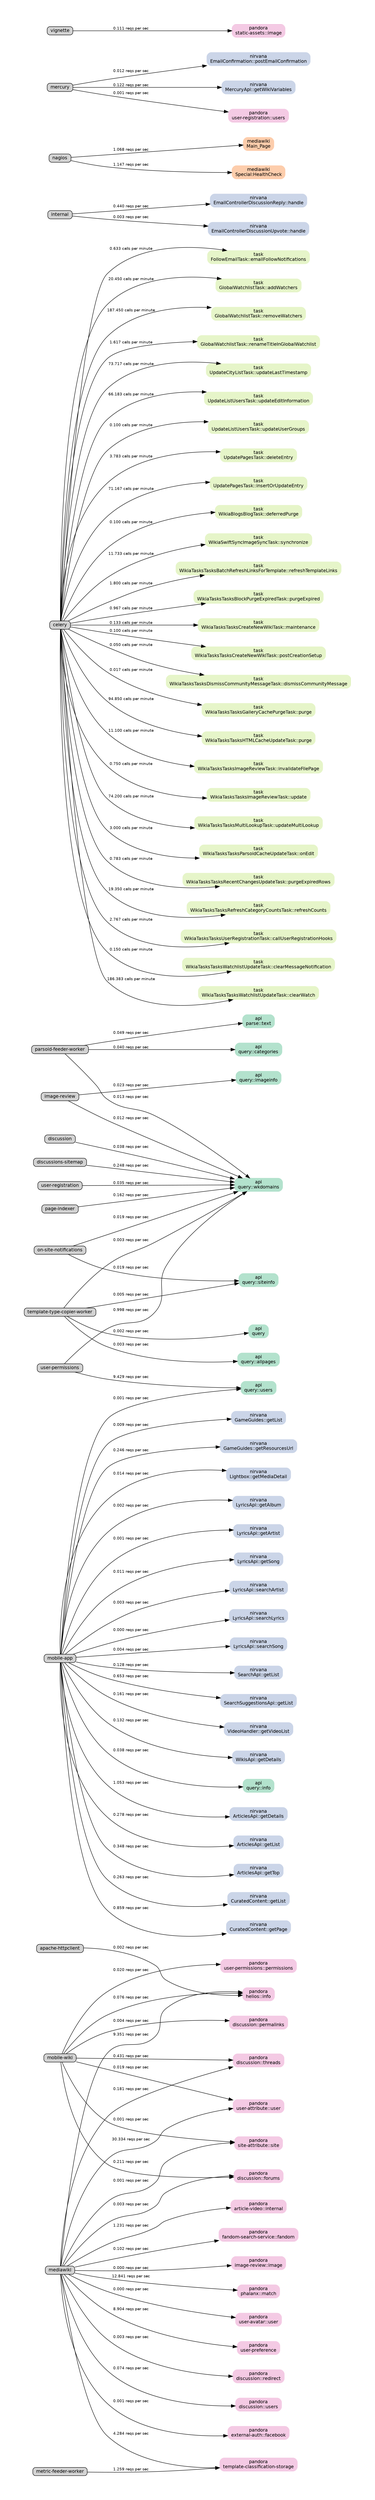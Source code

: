 digraph G {
	graph [ center=true, margin=0.75, nodesep=0.5, ranksep=0.75, rankdir=LR ];
	node [ shape=box, style="rounded,filled" width=0, height=0, fontname=Helvetica, fontsize=11 ];
	edge [ fontname=Helvetica, fontsize=9 ];

	// nodes
	n1 [label="apache-httpclient"];
	n2 [label="api\nparse::text" group="api" colorscheme=pastel28 color=1];
	n3 [label="api\nquery" group="api" colorscheme=pastel28 color=1];
	n4 [label="api\nquery::allpages" group="api" colorscheme=pastel28 color=1];
	n5 [label="api\nquery::categories" group="api" colorscheme=pastel28 color=1];
	n6 [label="api\nquery::imageinfo" group="api" colorscheme=pastel28 color=1];
	n7 [label="api\nquery::info" group="api" colorscheme=pastel28 color=1];
	n8 [label="api\nquery::siteinfo" group="api" colorscheme=pastel28 color=1];
	n9 [label="api\nquery::users" group="api" colorscheme=pastel28 color=1];
	n10 [label="api\nquery::wkdomains" group="api" colorscheme=pastel28 color=1];
	n11 [label="celery"];
	n12 [label="discussion"];
	n13 [label="discussions-sitemap"];
	n14 [label="image-review"];
	n15 [label="internal"];
	n16 [label="mediawiki"];
	n17 [label="mediawiki\nMain_Page" group="mediawiki" colorscheme=pastel28 color=2];
	n18 [label="mediawiki\nSpecial:HealthCheck" group="mediawiki" colorscheme=pastel28 color=2];
	n19 [label="mercury"];
	n20 [label="metric-feeder-worker"];
	n21 [label="mobile-app"];
	n22 [label="mobile-wiki"];
	n23 [label="nagios"];
	n24 [label="nirvana\nArticlesApi::getDetails" group="nirvana" colorscheme=pastel28 color=3];
	n25 [label="nirvana\nArticlesApi::getList" group="nirvana" colorscheme=pastel28 color=3];
	n26 [label="nirvana\nArticlesApi::getTop" group="nirvana" colorscheme=pastel28 color=3];
	n27 [label="nirvana\nCuratedContent::getList" group="nirvana" colorscheme=pastel28 color=3];
	n28 [label="nirvana\nCuratedContent::getPage" group="nirvana" colorscheme=pastel28 color=3];
	n29 [label="nirvana\nEmailConfirmation::postEmailConfirmation" group="nirvana" colorscheme=pastel28 color=3];
	n30 [label="nirvana\nEmailControllerDiscussionReply::handle" group="nirvana" colorscheme=pastel28 color=3];
	n31 [label="nirvana\nEmailControllerDiscussionUpvote::handle" group="nirvana" colorscheme=pastel28 color=3];
	n32 [label="nirvana\nGameGuides::getList" group="nirvana" colorscheme=pastel28 color=3];
	n33 [label="nirvana\nGameGuides::getResourcesUrl" group="nirvana" colorscheme=pastel28 color=3];
	n34 [label="nirvana\nLightbox::getMediaDetail" group="nirvana" colorscheme=pastel28 color=3];
	n35 [label="nirvana\nLyricsApi::getAlbum" group="nirvana" colorscheme=pastel28 color=3];
	n36 [label="nirvana\nLyricsApi::getArtist" group="nirvana" colorscheme=pastel28 color=3];
	n37 [label="nirvana\nLyricsApi::getSong" group="nirvana" colorscheme=pastel28 color=3];
	n38 [label="nirvana\nLyricsApi::searchArtist" group="nirvana" colorscheme=pastel28 color=3];
	n39 [label="nirvana\nLyricsApi::searchLyrics" group="nirvana" colorscheme=pastel28 color=3];
	n40 [label="nirvana\nLyricsApi::searchSong" group="nirvana" colorscheme=pastel28 color=3];
	n41 [label="nirvana\nMercuryApi::getWikiVariables" group="nirvana" colorscheme=pastel28 color=3];
	n42 [label="nirvana\nSearchApi::getList" group="nirvana" colorscheme=pastel28 color=3];
	n43 [label="nirvana\nSearchSuggestionsApi::getList" group="nirvana" colorscheme=pastel28 color=3];
	n44 [label="nirvana\nVideoHandler::getVideoList" group="nirvana" colorscheme=pastel28 color=3];
	n45 [label="nirvana\nWikisApi::getDetails" group="nirvana" colorscheme=pastel28 color=3];
	n46 [label="on-site-notifications"];
	n47 [label="page-indexer"];
	n48 [label="pandora\narticle-video::internal" group="pandora" colorscheme=pastel28 color=4];
	n49 [label="pandora\ndiscussion::forums" group="pandora" colorscheme=pastel28 color=4];
	n50 [label="pandora\ndiscussion::permalinks" group="pandora" colorscheme=pastel28 color=4];
	n51 [label="pandora\ndiscussion::redirect" group="pandora" colorscheme=pastel28 color=4];
	n52 [label="pandora\ndiscussion::threads" group="pandora" colorscheme=pastel28 color=4];
	n53 [label="pandora\ndiscussion::users" group="pandora" colorscheme=pastel28 color=4];
	n54 [label="pandora\nexternal-auth::facebook" group="pandora" colorscheme=pastel28 color=4];
	n55 [label="pandora\nfandom-search-service::fandom" group="pandora" colorscheme=pastel28 color=4];
	n56 [label="pandora\nhelios::info" group="pandora" colorscheme=pastel28 color=4];
	n57 [label="pandora\nimage-review::image" group="pandora" colorscheme=pastel28 color=4];
	n58 [label="pandora\nphalanx::match" group="pandora" colorscheme=pastel28 color=4];
	n59 [label="pandora\nsite-attribute::site" group="pandora" colorscheme=pastel28 color=4];
	n60 [label="pandora\nstatic-assets::image" group="pandora" colorscheme=pastel28 color=4];
	n61 [label="pandora\ntemplate-classification-storage" group="pandora" colorscheme=pastel28 color=4];
	n62 [label="pandora\nuser-attribute::user" group="pandora" colorscheme=pastel28 color=4];
	n63 [label="pandora\nuser-avatar::user" group="pandora" colorscheme=pastel28 color=4];
	n64 [label="pandora\nuser-permissions::permissions" group="pandora" colorscheme=pastel28 color=4];
	n65 [label="pandora\nuser-preference" group="pandora" colorscheme=pastel28 color=4];
	n66 [label="pandora\nuser-registration::users" group="pandora" colorscheme=pastel28 color=4];
	n67 [label="parsoid-feeder-worker"];
	n68 [label="task\nFollowEmailTask::emailFollowNotifications" group="task" colorscheme=pastel28 color=5];
	n69 [label="task\nGlobalWatchlistTask::addWatchers" group="task" colorscheme=pastel28 color=5];
	n70 [label="task\nGlobalWatchlistTask::removeWatchers" group="task" colorscheme=pastel28 color=5];
	n71 [label="task\nGlobalWatchlistTask::renameTitleInGlobalWatchlist" group="task" colorscheme=pastel28 color=5];
	n72 [label="task\nUpdateCityListTask::updateLastTimestamp" group="task" colorscheme=pastel28 color=5];
	n73 [label="task\nUpdateListUsersTask::updateEditInformation" group="task" colorscheme=pastel28 color=5];
	n74 [label="task\nUpdateListUsersTask::updateUserGroups" group="task" colorscheme=pastel28 color=5];
	n75 [label="task\nUpdatePagesTask::deleteEntry" group="task" colorscheme=pastel28 color=5];
	n76 [label="task\nUpdatePagesTask::insertOrUpdateEntry" group="task" colorscheme=pastel28 color=5];
	n77 [label="task\nWikia\Blogs\BlogTask::deferredPurge" group="task" colorscheme=pastel28 color=5];
	n78 [label="task\nWikia\SwiftSync\ImageSyncTask::synchronize" group="task" colorscheme=pastel28 color=5];
	n79 [label="task\nWikia\Tasks\Tasks\BatchRefreshLinksForTemplate::refreshTemplateLinks" group="task" colorscheme=pastel28 color=5];
	n80 [label="task\nWikia\Tasks\Tasks\BlockPurgeExpiredTask::purgeExpired" group="task" colorscheme=pastel28 color=5];
	n81 [label="task\nWikia\Tasks\Tasks\CreateNewWikiTask::maintenance" group="task" colorscheme=pastel28 color=5];
	n82 [label="task\nWikia\Tasks\Tasks\CreateNewWikiTask::postCreationSetup" group="task" colorscheme=pastel28 color=5];
	n83 [label="task\nWikia\Tasks\Tasks\DismissCommunityMessageTask::dismissCommunityMessage" group="task" colorscheme=pastel28 color=5];
	n84 [label="task\nWikia\Tasks\Tasks\GalleryCachePurgeTask::purge" group="task" colorscheme=pastel28 color=5];
	n85 [label="task\nWikia\Tasks\Tasks\HTMLCacheUpdateTask::purge" group="task" colorscheme=pastel28 color=5];
	n86 [label="task\nWikia\Tasks\Tasks\ImageReviewTask::invalidateFilePage" group="task" colorscheme=pastel28 color=5];
	n87 [label="task\nWikia\Tasks\Tasks\ImageReviewTask::update" group="task" colorscheme=pastel28 color=5];
	n88 [label="task\nWikia\Tasks\Tasks\MultiLookupTask::updateMultiLookup" group="task" colorscheme=pastel28 color=5];
	n89 [label="task\nWikia\Tasks\Tasks\ParsoidCacheUpdateTask::onEdit" group="task" colorscheme=pastel28 color=5];
	n90 [label="task\nWikia\Tasks\Tasks\RecentChangesUpdateTask::purgeExpiredRows" group="task" colorscheme=pastel28 color=5];
	n91 [label="task\nWikia\Tasks\Tasks\RefreshCategoryCountsTask::refreshCounts" group="task" colorscheme=pastel28 color=5];
	n92 [label="task\nWikia\Tasks\Tasks\UserRegistrationTask::callUserRegistrationHooks" group="task" colorscheme=pastel28 color=5];
	n93 [label="task\nWikia\Tasks\Tasks\WatchlistUpdateTask::clearMessageNotification" group="task" colorscheme=pastel28 color=5];
	n94 [label="task\nWikia\Tasks\Tasks\WatchlistUpdateTask::clearWatch" group="task" colorscheme=pastel28 color=5];
	n95 [label="template-type-copier-worker"];
	n96 [label="user-permissions"];
	n97 [label="user-registration"];
	n98 [label="vignette"];

	// edges
	n21 -> n27 [label="0.263 reqs per sec"];
	n21 -> n24 [label="1.053 reqs per sec"];
	n21 -> n28 [label="0.859 reqs per sec"];
	n21 -> n45 [label="0.132 reqs per sec"];
	n21 -> n42 [label="0.128 reqs per sec"];
	n21 -> n26 [label="0.348 reqs per sec"];
	n21 -> n44 [label="0.161 reqs per sec"];
	n21 -> n25 [label="0.278 reqs per sec"];
	n21 -> n33 [label="0.246 reqs per sec"];
	n21 -> n43 [label="0.653 reqs per sec"];
	n21 -> n32 [label="0.009 reqs per sec"];
	n21 -> n35 [label="0.002 reqs per sec"];
	n21 -> n36 [label="0.001 reqs per sec"];
	n21 -> n37 [label="0.011 reqs per sec"];
	n21 -> n40 [label="0.004 reqs per sec"];
	n21 -> n7 [label="0.038 reqs per sec"];
	n21 -> n38 [label="0.003 reqs per sec"];
	n21 -> n34 [label="0.014 reqs per sec"];
	n21 -> n9 [label="0.001 reqs per sec"];
	n21 -> n39 [label="0.000 reqs per sec"];
	n96 -> n10 [label="0.998 reqs per sec"];
	n96 -> n9 [label="9.429 reqs per sec"];
	n23 -> n18 [label="1.147 reqs per sec"];
	n23 -> n17 [label="1.068 reqs per sec"];
	n15 -> n30 [label="0.440 reqs per sec"];
	n19 -> n41 [label="0.122 reqs per sec"];
	n47 -> n10 [label="0.162 reqs per sec"];
	n46 -> n8 [label="0.019 reqs per sec"];
	n67 -> n2 [label="0.049 reqs per sec"];
	n67 -> n10 [label="0.013 reqs per sec"];
	n13 -> n10 [label="0.248 reqs per sec"];
	n67 -> n5 [label="0.040 reqs per sec"];
	n97 -> n10 [label="0.035 reqs per sec"];
	n12 -> n10 [label="0.038 reqs per sec"];
	n46 -> n10 [label="0.019 reqs per sec"];
	n14 -> n6 [label="0.023 reqs per sec"];
	n95 -> n4 [label="0.003 reqs per sec"];
	n19 -> n29 [label="0.012 reqs per sec"];
	n95 -> n3 [label="0.002 reqs per sec"];
	n15 -> n31 [label="0.003 reqs per sec"];
	n14 -> n10 [label="0.012 reqs per sec"];
	n95 -> n10 [label="0.003 reqs per sec"];
	n95 -> n8 [label="0.005 reqs per sec"];
	n16 -> n62 [label="30.334 reqs per sec"];
	n20 -> n61 [label="1.259 reqs per sec"];
	n16 -> n58 [label="12.841 reqs per sec"];
	n16 -> n65 [label="8.904 reqs per sec"];
	n16 -> n56 [label="9.351 reqs per sec"];
	n16 -> n61 [label="4.284 reqs per sec"];
	n22 -> n52 [label="0.431 reqs per sec"];
	n16 -> n48 [label="1.231 reqs per sec"];
	n16 -> n51 [label="0.003 reqs per sec"];
	n16 -> n53 [label="0.074 reqs per sec"];
	n16 -> n52 [label="0.181 reqs per sec"];
	n22 -> n49 [label="0.211 reqs per sec"];
	n98 -> n60 [label="0.111 reqs per sec"];
	n22 -> n56 [label="0.076 reqs per sec"];
	n16 -> n55 [label="0.102 reqs per sec"];
	n22 -> n59 [label="0.001 reqs per sec"];
	n22 -> n62 [label="0.019 reqs per sec"];
	n22 -> n50 [label="0.004 reqs per sec"];
	n22 -> n64 [label="0.020 reqs per sec"];
	n1 -> n56 [label="0.002 reqs per sec"];
	n16 -> n49 [label="0.003 reqs per sec"];
	n16 -> n59 [label="0.001 reqs per sec"];
	n19 -> n66 [label="0.001 reqs per sec"];
	n16 -> n57 [label="0.000 reqs per sec"];
	n16 -> n63 [label="0.000 reqs per sec"];
	n16 -> n54 [label="0.001 reqs per sec"];
	n11 -> n73 [label="66.183 calls per minute"];
	n11 -> n94 [label="186.383 calls per minute"];
	n11 -> n72 [label="73.717 calls per minute"];
	n11 -> n85 [label="94.850 calls per minute"];
	n11 -> n70 [label="187.450 calls per minute"];
	n11 -> n76 [label="71.167 calls per minute"];
	n11 -> n86 [label="11.100 calls per minute"];
	n11 -> n88 [label="74.200 calls per minute"];
	n11 -> n78 [label="11.733 calls per minute"];
	n11 -> n69 [label="20.450 calls per minute"];
	n11 -> n91 [label="19.350 calls per minute"];
	n11 -> n90 [label="0.783 calls per minute"];
	n11 -> n75 [label="3.783 calls per minute"];
	n11 -> n71 [label="1.617 calls per minute"];
	n11 -> n92 [label="2.767 calls per minute"];
	n11 -> n79 [label="1.800 calls per minute"];
	n11 -> n89 [label="3.000 calls per minute"];
	n11 -> n80 [label="0.967 calls per minute"];
	n11 -> n68 [label="0.633 calls per minute"];
	n11 -> n93 [label="0.150 calls per minute"];
	n11 -> n83 [label="0.050 calls per minute"];
	n11 -> n87 [label="0.750 calls per minute"];
	n11 -> n82 [label="0.100 calls per minute"];
	n11 -> n77 [label="0.100 calls per minute"];
	n11 -> n81 [label="0.133 calls per minute"];
	n11 -> n84 [label="0.017 calls per minute"];
	n11 -> n74 [label="0.100 calls per minute"];
}